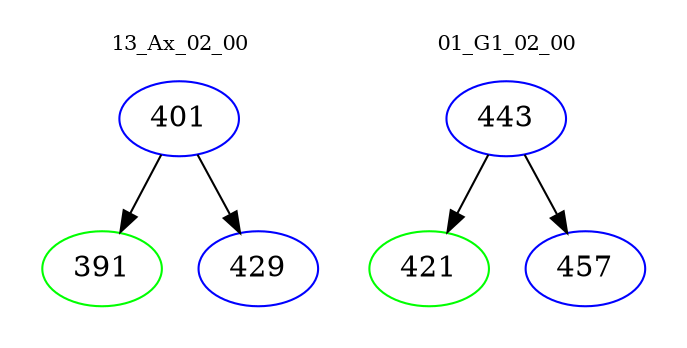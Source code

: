 digraph{
subgraph cluster_0 {
color = white
label = "13_Ax_02_00";
fontsize=10;
T0_401 [label="401", color="blue"]
T0_401 -> T0_391 [color="black"]
T0_391 [label="391", color="green"]
T0_401 -> T0_429 [color="black"]
T0_429 [label="429", color="blue"]
}
subgraph cluster_1 {
color = white
label = "01_G1_02_00";
fontsize=10;
T1_443 [label="443", color="blue"]
T1_443 -> T1_421 [color="black"]
T1_421 [label="421", color="green"]
T1_443 -> T1_457 [color="black"]
T1_457 [label="457", color="blue"]
}
}
